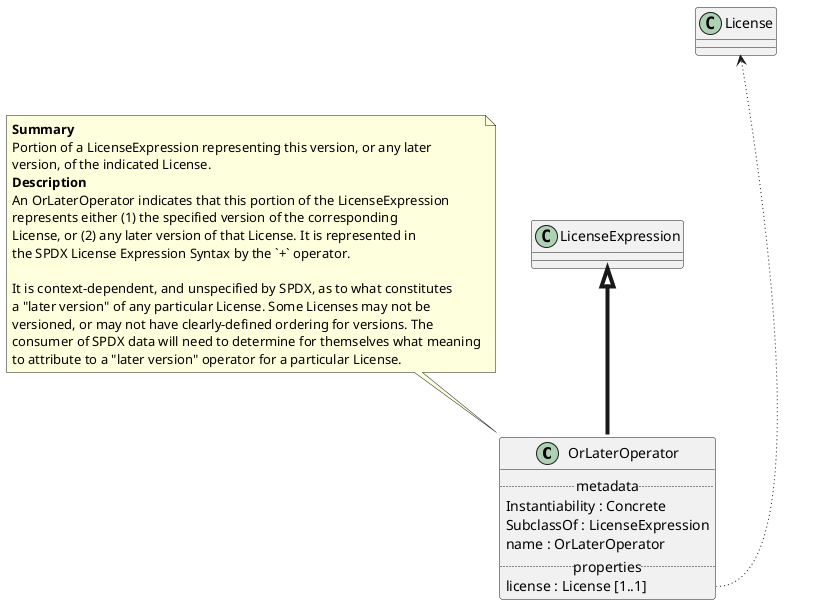 @startuml
class OrLaterOperator {
.. metadata ..
    Instantiability : Concrete
    SubclassOf : LicenseExpression
    name : OrLaterOperator
.. properties ..
    license : License [1..1]
}
note top of OrLaterOperator
<b>Summary</b>
Portion of a LicenseExpression representing this version, or any later
version, of the indicated License.
<b>Description</b>
An OrLaterOperator indicates that this portion of the LicenseExpression
represents either (1) the specified version of the corresponding
License, or (2) any later version of that License. It is represented in
the SPDX License Expression Syntax by the `+` operator.

It is context-dependent, and unspecified by SPDX, as to what constitutes
a "later version" of any particular License. Some Licenses may not be
versioned, or may not have clearly-defined ordering for versions. The
consumer of SPDX data will need to determine for themselves what meaning
to attribute to a "later version" operator for a particular License.
end note
"LicenseExpression" <|-[thickness=4]- "OrLaterOperator"
"License" <-[dotted]-- "OrLaterOperator::license"
@enduml
